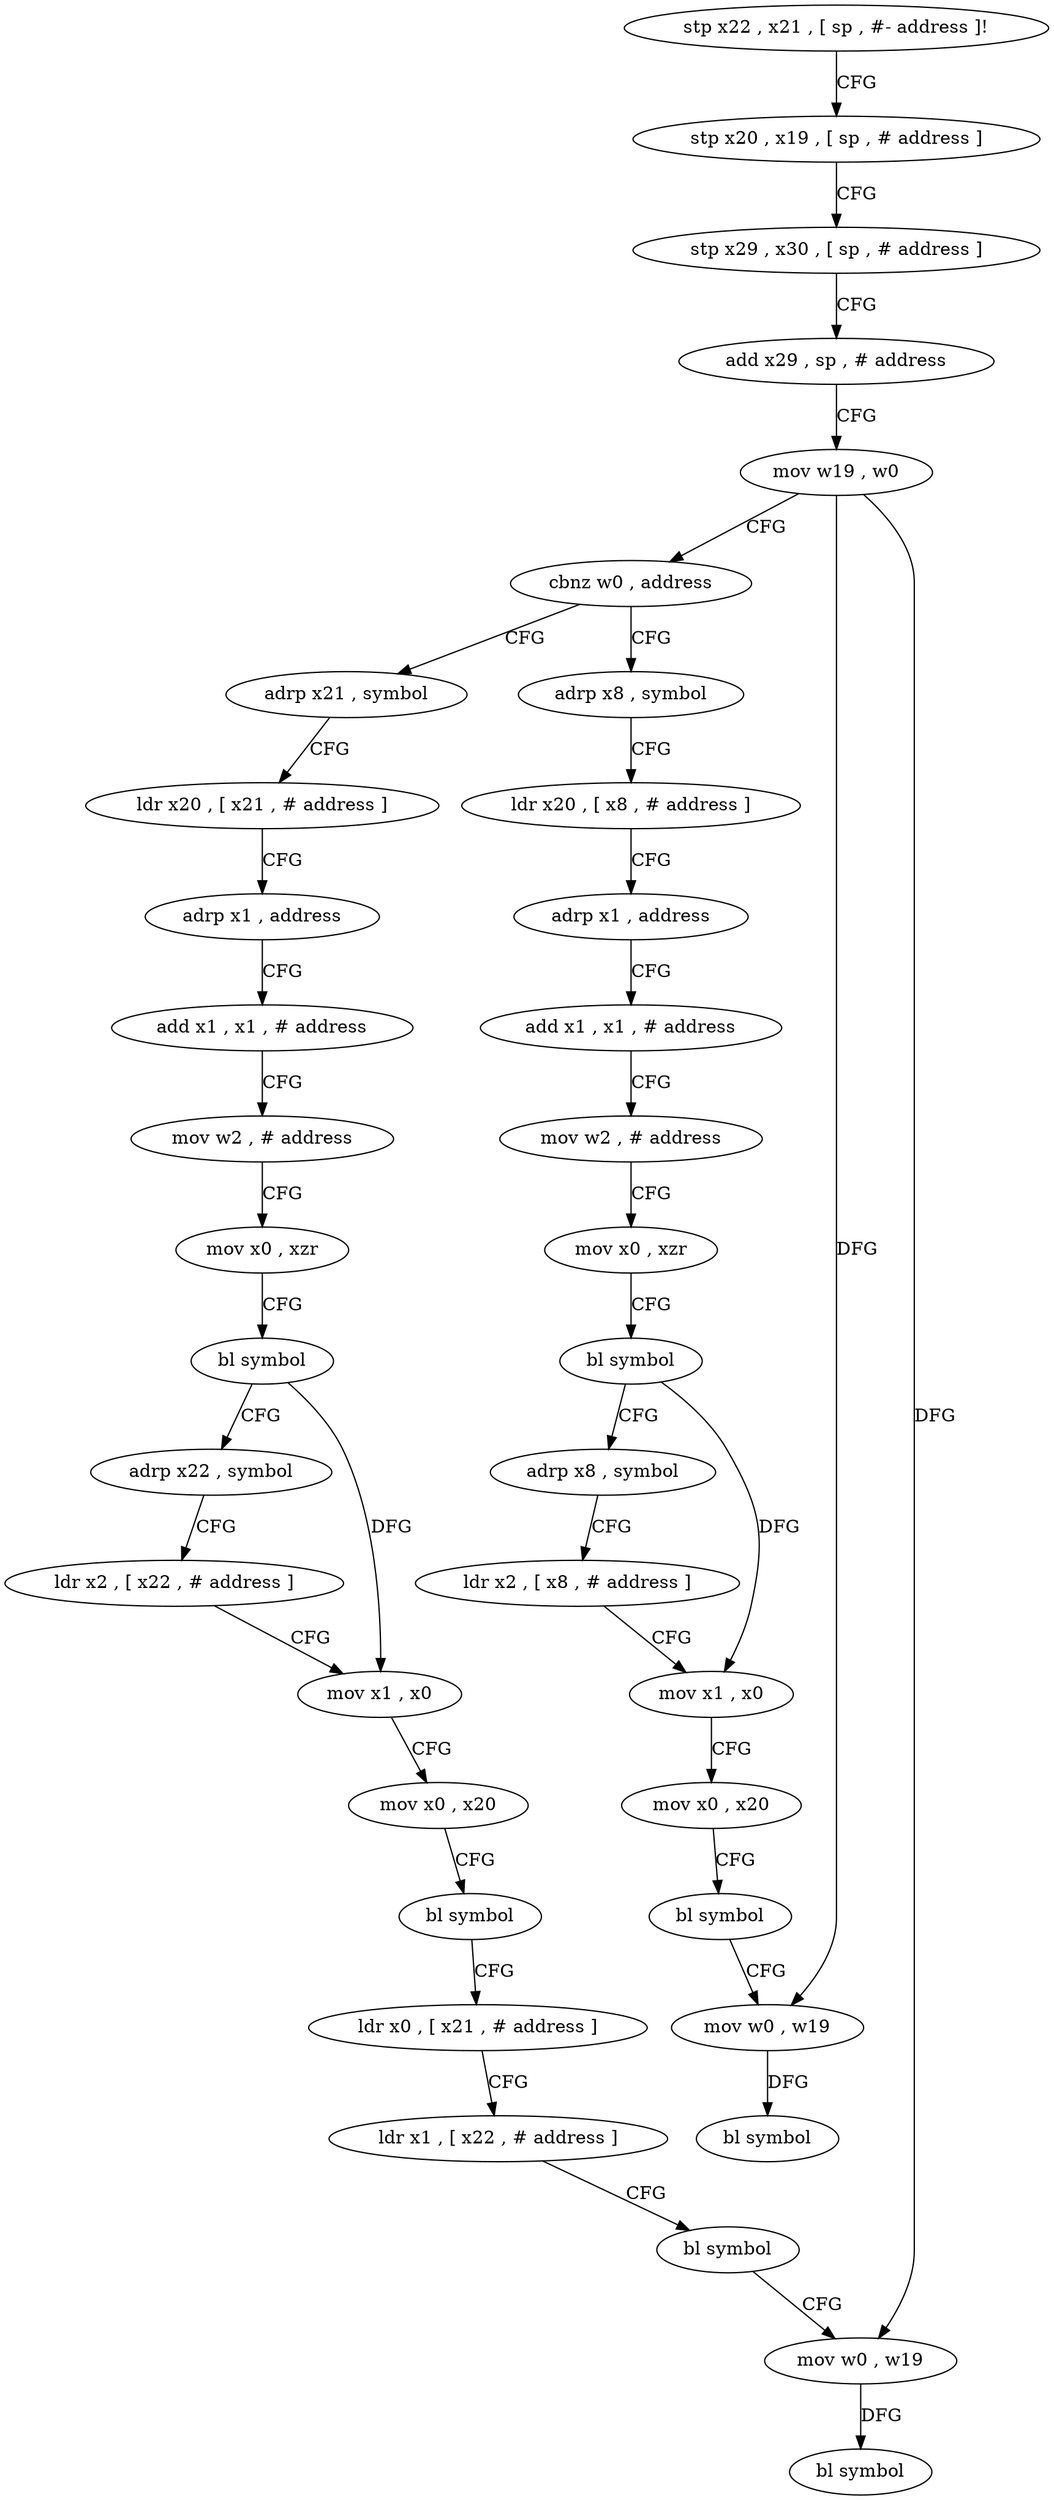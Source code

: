 digraph "func" {
"4200684" [label = "stp x22 , x21 , [ sp , #- address ]!" ]
"4200688" [label = "stp x20 , x19 , [ sp , # address ]" ]
"4200692" [label = "stp x29 , x30 , [ sp , # address ]" ]
"4200696" [label = "add x29 , sp , # address" ]
"4200700" [label = "mov w19 , w0" ]
"4200704" [label = "cbnz w0 , address" ]
"4200776" [label = "adrp x8 , symbol" ]
"4200708" [label = "adrp x21 , symbol" ]
"4200780" [label = "ldr x20 , [ x8 , # address ]" ]
"4200784" [label = "adrp x1 , address" ]
"4200788" [label = "add x1 , x1 , # address" ]
"4200792" [label = "mov w2 , # address" ]
"4200796" [label = "mov x0 , xzr" ]
"4200800" [label = "bl symbol" ]
"4200804" [label = "adrp x8 , symbol" ]
"4200808" [label = "ldr x2 , [ x8 , # address ]" ]
"4200812" [label = "mov x1 , x0" ]
"4200816" [label = "mov x0 , x20" ]
"4200820" [label = "bl symbol" ]
"4200824" [label = "mov w0 , w19" ]
"4200828" [label = "bl symbol" ]
"4200712" [label = "ldr x20 , [ x21 , # address ]" ]
"4200716" [label = "adrp x1 , address" ]
"4200720" [label = "add x1 , x1 , # address" ]
"4200724" [label = "mov w2 , # address" ]
"4200728" [label = "mov x0 , xzr" ]
"4200732" [label = "bl symbol" ]
"4200736" [label = "adrp x22 , symbol" ]
"4200740" [label = "ldr x2 , [ x22 , # address ]" ]
"4200744" [label = "mov x1 , x0" ]
"4200748" [label = "mov x0 , x20" ]
"4200752" [label = "bl symbol" ]
"4200756" [label = "ldr x0 , [ x21 , # address ]" ]
"4200760" [label = "ldr x1 , [ x22 , # address ]" ]
"4200764" [label = "bl symbol" ]
"4200768" [label = "mov w0 , w19" ]
"4200772" [label = "bl symbol" ]
"4200684" -> "4200688" [ label = "CFG" ]
"4200688" -> "4200692" [ label = "CFG" ]
"4200692" -> "4200696" [ label = "CFG" ]
"4200696" -> "4200700" [ label = "CFG" ]
"4200700" -> "4200704" [ label = "CFG" ]
"4200700" -> "4200824" [ label = "DFG" ]
"4200700" -> "4200768" [ label = "DFG" ]
"4200704" -> "4200776" [ label = "CFG" ]
"4200704" -> "4200708" [ label = "CFG" ]
"4200776" -> "4200780" [ label = "CFG" ]
"4200708" -> "4200712" [ label = "CFG" ]
"4200780" -> "4200784" [ label = "CFG" ]
"4200784" -> "4200788" [ label = "CFG" ]
"4200788" -> "4200792" [ label = "CFG" ]
"4200792" -> "4200796" [ label = "CFG" ]
"4200796" -> "4200800" [ label = "CFG" ]
"4200800" -> "4200804" [ label = "CFG" ]
"4200800" -> "4200812" [ label = "DFG" ]
"4200804" -> "4200808" [ label = "CFG" ]
"4200808" -> "4200812" [ label = "CFG" ]
"4200812" -> "4200816" [ label = "CFG" ]
"4200816" -> "4200820" [ label = "CFG" ]
"4200820" -> "4200824" [ label = "CFG" ]
"4200824" -> "4200828" [ label = "DFG" ]
"4200712" -> "4200716" [ label = "CFG" ]
"4200716" -> "4200720" [ label = "CFG" ]
"4200720" -> "4200724" [ label = "CFG" ]
"4200724" -> "4200728" [ label = "CFG" ]
"4200728" -> "4200732" [ label = "CFG" ]
"4200732" -> "4200736" [ label = "CFG" ]
"4200732" -> "4200744" [ label = "DFG" ]
"4200736" -> "4200740" [ label = "CFG" ]
"4200740" -> "4200744" [ label = "CFG" ]
"4200744" -> "4200748" [ label = "CFG" ]
"4200748" -> "4200752" [ label = "CFG" ]
"4200752" -> "4200756" [ label = "CFG" ]
"4200756" -> "4200760" [ label = "CFG" ]
"4200760" -> "4200764" [ label = "CFG" ]
"4200764" -> "4200768" [ label = "CFG" ]
"4200768" -> "4200772" [ label = "DFG" ]
}
